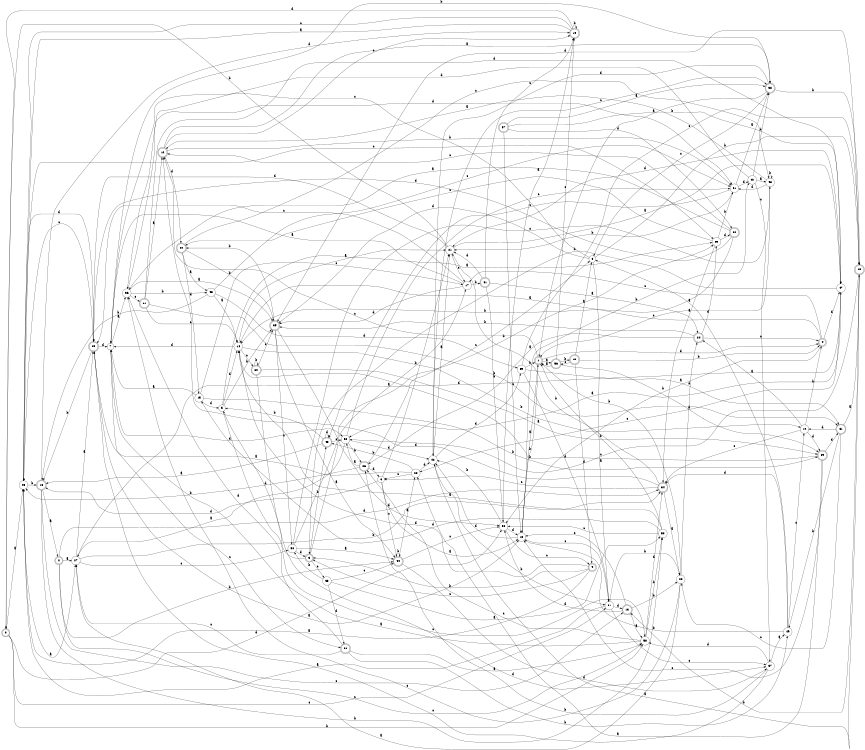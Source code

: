 digraph n50_1 {
__start0 [label="" shape="none"];

rankdir=LR;
size="8,5";

s0 [style="rounded,filled", color="black", fillcolor="white" shape="doublecircle", label="0"];
s1 [style="rounded,filled", color="black", fillcolor="white" shape="doublecircle", label="1"];
s2 [style="rounded,filled", color="black", fillcolor="white" shape="doublecircle", label="2"];
s3 [style="rounded,filled", color="black", fillcolor="white" shape="doublecircle", label="3"];
s4 [style="rounded,filled", color="black", fillcolor="white" shape="doublecircle", label="4"];
s5 [style="filled", color="black", fillcolor="white" shape="circle", label="5"];
s6 [style="filled", color="black", fillcolor="white" shape="circle", label="6"];
s7 [style="filled", color="black", fillcolor="white" shape="circle", label="7"];
s8 [style="filled", color="black", fillcolor="white" shape="circle", label="8"];
s9 [style="rounded,filled", color="black", fillcolor="white" shape="doublecircle", label="9"];
s10 [style="filled", color="black", fillcolor="white" shape="circle", label="10"];
s11 [style="rounded,filled", color="black", fillcolor="white" shape="doublecircle", label="11"];
s12 [style="rounded,filled", color="black", fillcolor="white" shape="doublecircle", label="12"];
s13 [style="rounded,filled", color="black", fillcolor="white" shape="doublecircle", label="13"];
s14 [style="filled", color="black", fillcolor="white" shape="circle", label="14"];
s15 [style="filled", color="black", fillcolor="white" shape="circle", label="15"];
s16 [style="rounded,filled", color="black", fillcolor="white" shape="doublecircle", label="16"];
s17 [style="filled", color="black", fillcolor="white" shape="circle", label="17"];
s18 [style="filled", color="black", fillcolor="white" shape="circle", label="18"];
s19 [style="rounded,filled", color="black", fillcolor="white" shape="doublecircle", label="19"];
s20 [style="rounded,filled", color="black", fillcolor="white" shape="doublecircle", label="20"];
s21 [style="filled", color="black", fillcolor="white" shape="circle", label="21"];
s22 [style="filled", color="black", fillcolor="white" shape="circle", label="22"];
s23 [style="filled", color="black", fillcolor="white" shape="circle", label="23"];
s24 [style="rounded,filled", color="black", fillcolor="white" shape="doublecircle", label="24"];
s25 [style="rounded,filled", color="black", fillcolor="white" shape="doublecircle", label="25"];
s26 [style="rounded,filled", color="black", fillcolor="white" shape="doublecircle", label="26"];
s27 [style="filled", color="black", fillcolor="white" shape="circle", label="27"];
s28 [style="filled", color="black", fillcolor="white" shape="circle", label="28"];
s29 [style="rounded,filled", color="black", fillcolor="white" shape="doublecircle", label="29"];
s30 [style="rounded,filled", color="black", fillcolor="white" shape="doublecircle", label="30"];
s31 [style="filled", color="black", fillcolor="white" shape="circle", label="31"];
s32 [style="filled", color="black", fillcolor="white" shape="circle", label="32"];
s33 [style="filled", color="black", fillcolor="white" shape="circle", label="33"];
s34 [style="rounded,filled", color="black", fillcolor="white" shape="doublecircle", label="34"];
s35 [style="rounded,filled", color="black", fillcolor="white" shape="doublecircle", label="35"];
s36 [style="filled", color="black", fillcolor="white" shape="circle", label="36"];
s37 [style="filled", color="black", fillcolor="white" shape="circle", label="37"];
s38 [style="rounded,filled", color="black", fillcolor="white" shape="doublecircle", label="38"];
s39 [style="rounded,filled", color="black", fillcolor="white" shape="doublecircle", label="39"];
s40 [style="filled", color="black", fillcolor="white" shape="circle", label="40"];
s41 [style="rounded,filled", color="black", fillcolor="white" shape="doublecircle", label="41"];
s42 [style="filled", color="black", fillcolor="white" shape="circle", label="42"];
s43 [style="filled", color="black", fillcolor="white" shape="circle", label="43"];
s44 [style="rounded,filled", color="black", fillcolor="white" shape="doublecircle", label="44"];
s45 [style="rounded,filled", color="black", fillcolor="white" shape="doublecircle", label="45"];
s46 [style="rounded,filled", color="black", fillcolor="white" shape="doublecircle", label="46"];
s47 [style="filled", color="black", fillcolor="white" shape="circle", label="47"];
s48 [style="filled", color="black", fillcolor="white" shape="circle", label="48"];
s49 [style="filled", color="black", fillcolor="white" shape="circle", label="49"];
s50 [style="filled", color="black", fillcolor="white" shape="circle", label="50"];
s51 [style="filled", color="black", fillcolor="white" shape="circle", label="51"];
s52 [style="filled", color="black", fillcolor="white" shape="circle", label="52"];
s53 [style="filled", color="black", fillcolor="white" shape="circle", label="53"];
s54 [style="rounded,filled", color="black", fillcolor="white" shape="doublecircle", label="54"];
s55 [style="filled", color="black", fillcolor="white" shape="circle", label="55"];
s56 [style="rounded,filled", color="black", fillcolor="white" shape="doublecircle", label="56"];
s57 [style="rounded,filled", color="black", fillcolor="white" shape="doublecircle", label="57"];
s58 [style="filled", color="black", fillcolor="white" shape="circle", label="58"];
s59 [style="filled", color="black", fillcolor="white" shape="circle", label="59"];
s60 [style="rounded,filled", color="black", fillcolor="white" shape="doublecircle", label="60"];
s61 [style="rounded,filled", color="black", fillcolor="white" shape="doublecircle", label="61"];
s0 -> s23 [label="a"];
s0 -> s58 [label="b"];
s0 -> s51 [label="c"];
s0 -> s32 [label="d"];
s1 -> s56 [label="a"];
s1 -> s18 [label="b"];
s1 -> s12 [label="c"];
s1 -> s4 [label="d"];
s2 -> s27 [label="a"];
s2 -> s44 [label="b"];
s2 -> s58 [label="c"];
s2 -> s34 [label="d"];
s3 -> s17 [label="a"];
s3 -> s45 [label="b"];
s3 -> s33 [label="c"];
s3 -> s5 [label="d"];
s4 -> s14 [label="a"];
s4 -> s32 [label="b"];
s4 -> s17 [label="c"];
s4 -> s47 [label="d"];
s5 -> s55 [label="a"];
s5 -> s35 [label="b"];
s5 -> s58 [label="c"];
s5 -> s14 [label="d"];
s6 -> s18 [label="a"];
s6 -> s21 [label="b"];
s6 -> s44 [label="c"];
s6 -> s16 [label="d"];
s7 -> s36 [label="a"];
s7 -> s38 [label="b"];
s7 -> s54 [label="c"];
s7 -> s52 [label="d"];
s8 -> s51 [label="a"];
s8 -> s29 [label="b"];
s8 -> s7 [label="c"];
s8 -> s35 [label="d"];
s9 -> s23 [label="a"];
s9 -> s3 [label="b"];
s9 -> s3 [label="c"];
s9 -> s14 [label="d"];
s10 -> s24 [label="a"];
s10 -> s4 [label="b"];
s10 -> s34 [label="c"];
s10 -> s39 [label="d"];
s11 -> s12 [label="a"];
s11 -> s61 [label="b"];
s11 -> s14 [label="c"];
s11 -> s47 [label="d"];
s12 -> s38 [label="a"];
s12 -> s31 [label="b"];
s12 -> s19 [label="c"];
s12 -> s20 [label="d"];
s13 -> s58 [label="a"];
s13 -> s22 [label="b"];
s13 -> s18 [label="c"];
s13 -> s32 [label="d"];
s14 -> s21 [label="a"];
s14 -> s10 [label="b"];
s14 -> s60 [label="c"];
s14 -> s7 [label="d"];
s15 -> s7 [label="a"];
s15 -> s39 [label="b"];
s15 -> s17 [label="c"];
s15 -> s5 [label="d"];
s16 -> s2 [label="a"];
s16 -> s53 [label="b"];
s16 -> s13 [label="c"];
s16 -> s19 [label="d"];
s17 -> s7 [label="a"];
s17 -> s41 [label="b"];
s17 -> s25 [label="c"];
s17 -> s35 [label="d"];
s18 -> s1 [label="a"];
s18 -> s40 [label="b"];
s18 -> s51 [label="c"];
s18 -> s42 [label="d"];
s19 -> s23 [label="a"];
s19 -> s19 [label="b"];
s19 -> s23 [label="c"];
s19 -> s0 [label="d"];
s20 -> s43 [label="a"];
s20 -> s35 [label="b"];
s20 -> s48 [label="c"];
s20 -> s15 [label="d"];
s21 -> s47 [label="a"];
s21 -> s0 [label="b"];
s21 -> s17 [label="c"];
s21 -> s25 [label="d"];
s22 -> s27 [label="a"];
s22 -> s1 [label="b"];
s22 -> s36 [label="c"];
s22 -> s24 [label="d"];
s23 -> s27 [label="a"];
s23 -> s16 [label="b"];
s23 -> s55 [label="c"];
s23 -> s25 [label="d"];
s24 -> s26 [label="a"];
s24 -> s35 [label="b"];
s24 -> s4 [label="c"];
s24 -> s55 [label="d"];
s25 -> s18 [label="a"];
s25 -> s16 [label="b"];
s25 -> s23 [label="c"];
s25 -> s7 [label="d"];
s26 -> s52 [label="a"];
s26 -> s23 [label="b"];
s26 -> s8 [label="c"];
s26 -> s6 [label="d"];
s27 -> s25 [label="a"];
s27 -> s34 [label="b"];
s27 -> s50 [label="c"];
s27 -> s47 [label="d"];
s28 -> s25 [label="a"];
s28 -> s45 [label="b"];
s28 -> s6 [label="c"];
s28 -> s42 [label="d"];
s29 -> s42 [label="a"];
s29 -> s13 [label="b"];
s29 -> s52 [label="c"];
s29 -> s35 [label="d"];
s30 -> s36 [label="a"];
s30 -> s14 [label="b"];
s30 -> s12 [label="c"];
s30 -> s25 [label="d"];
s31 -> s38 [label="a"];
s31 -> s21 [label="b"];
s31 -> s45 [label="c"];
s31 -> s40 [label="d"];
s32 -> s19 [label="a"];
s32 -> s42 [label="b"];
s32 -> s9 [label="c"];
s32 -> s18 [label="d"];
s33 -> s53 [label="a"];
s33 -> s50 [label="b"];
s33 -> s44 [label="c"];
s33 -> s54 [label="d"];
s34 -> s22 [label="a"];
s34 -> s21 [label="b"];
s34 -> s6 [label="c"];
s34 -> s12 [label="d"];
s35 -> s44 [label="a"];
s35 -> s20 [label="b"];
s35 -> s50 [label="c"];
s35 -> s32 [label="d"];
s36 -> s35 [label="a"];
s36 -> s43 [label="b"];
s36 -> s11 [label="c"];
s36 -> s31 [label="d"];
s37 -> s49 [label="a"];
s37 -> s26 [label="b"];
s37 -> s25 [label="c"];
s37 -> s58 [label="d"];
s38 -> s1 [label="a"];
s38 -> s29 [label="b"];
s38 -> s8 [label="c"];
s38 -> s42 [label="d"];
s39 -> s28 [label="a"];
s39 -> s14 [label="b"];
s39 -> s18 [label="c"];
s39 -> s61 [label="d"];
s40 -> s48 [label="a"];
s40 -> s38 [label="b"];
s40 -> s37 [label="c"];
s40 -> s36 [label="d"];
s41 -> s24 [label="a"];
s41 -> s32 [label="b"];
s41 -> s19 [label="c"];
s41 -> s21 [label="d"];
s42 -> s21 [label="a"];
s42 -> s51 [label="b"];
s42 -> s38 [label="c"];
s42 -> s59 [label="d"];
s43 -> s14 [label="a"];
s43 -> s16 [label="b"];
s43 -> s31 [label="c"];
s43 -> s59 [label="d"];
s44 -> s28 [label="a"];
s44 -> s44 [label="b"];
s44 -> s32 [label="c"];
s44 -> s37 [label="d"];
s45 -> s16 [label="a"];
s45 -> s5 [label="b"];
s45 -> s52 [label="c"];
s45 -> s45 [label="d"];
s46 -> s8 [label="a"];
s46 -> s4 [label="b"];
s46 -> s56 [label="c"];
s46 -> s9 [label="d"];
s47 -> s52 [label="a"];
s47 -> s3 [label="b"];
s47 -> s28 [label="c"];
s47 -> s21 [label="d"];
s48 -> s12 [label="a"];
s48 -> s48 [label="b"];
s48 -> s1 [label="c"];
s48 -> s31 [label="d"];
s49 -> s8 [label="a"];
s49 -> s18 [label="b"];
s49 -> s10 [label="c"];
s49 -> s34 [label="d"];
s50 -> s44 [label="a"];
s50 -> s55 [label="b"];
s50 -> s48 [label="c"];
s50 -> s3 [label="d"];
s51 -> s23 [label="a"];
s51 -> s22 [label="b"];
s51 -> s37 [label="c"];
s51 -> s13 [label="d"];
s52 -> s27 [label="a"];
s52 -> s26 [label="b"];
s52 -> s31 [label="c"];
s52 -> s42 [label="d"];
s53 -> s14 [label="a"];
s53 -> s1 [label="b"];
s53 -> s32 [label="c"];
s53 -> s15 [label="d"];
s54 -> s58 [label="a"];
s54 -> s49 [label="b"];
s54 -> s27 [label="c"];
s54 -> s36 [label="d"];
s55 -> s34 [label="a"];
s55 -> s31 [label="b"];
s55 -> s20 [label="c"];
s55 -> s30 [label="d"];
s56 -> s1 [label="a"];
s56 -> s46 [label="b"];
s56 -> s19 [label="c"];
s56 -> s39 [label="d"];
s57 -> s38 [label="a"];
s57 -> s47 [label="b"];
s57 -> s18 [label="c"];
s57 -> s30 [label="d"];
s58 -> s7 [label="a"];
s58 -> s53 [label="b"];
s58 -> s26 [label="c"];
s58 -> s34 [label="d"];
s59 -> s61 [label="a"];
s59 -> s1 [label="b"];
s59 -> s29 [label="c"];
s59 -> s51 [label="d"];
s60 -> s39 [label="a"];
s60 -> s60 [label="b"];
s60 -> s35 [label="c"];
s60 -> s37 [label="d"];
s61 -> s29 [label="a"];
s61 -> s49 [label="b"];
s61 -> s22 [label="c"];
s61 -> s10 [label="d"];

}
